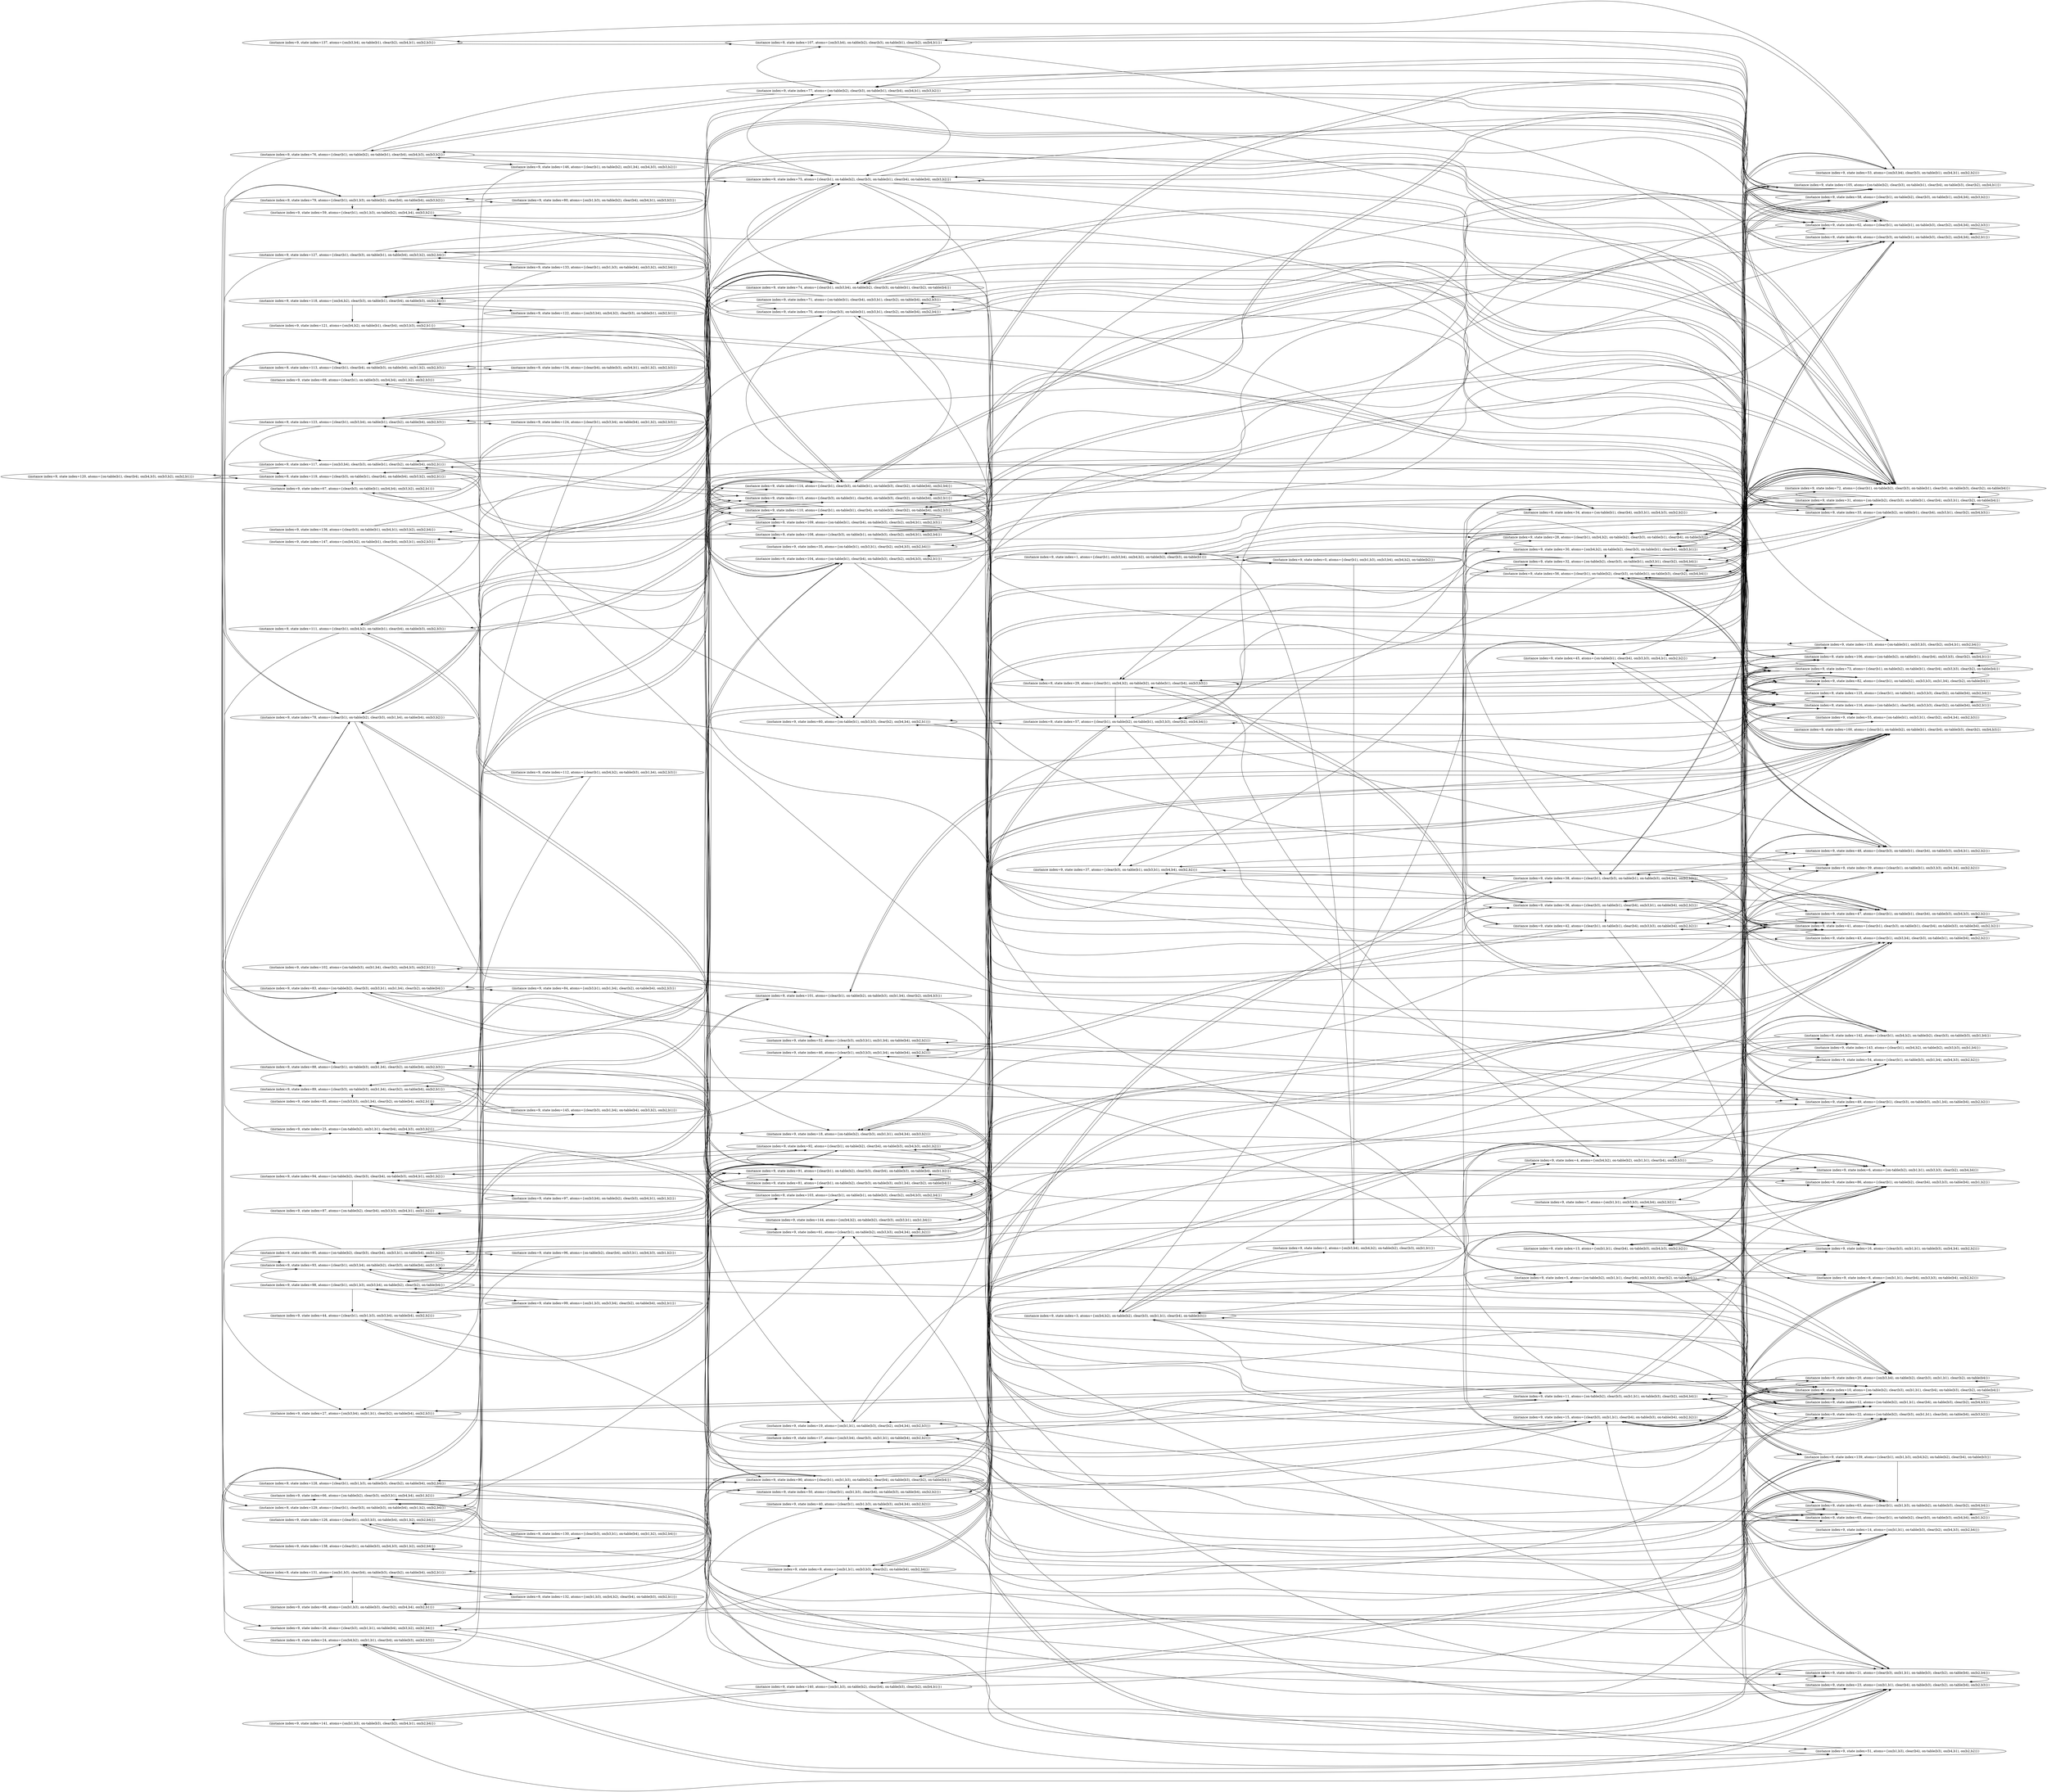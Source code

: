 digraph {
rankdir="LR"
s120[label="(instance index=9, state index=120, atoms={on-table(b1), clear(b4), on(b4,b3), on(b3,b2), on(b2,b1)})"]
s122[label="(instance index=9, state index=122, atoms={on(b3,b4), on(b4,b2), clear(b3), on-table(b1), on(b2,b1)})"]
s130[label="(instance index=9, state index=130, atoms={clear(b3), on(b3,b1), on-table(b4), on(b1,b2), on(b2,b4)})"]
s133[label="(instance index=9, state index=133, atoms={clear(b1), on(b1,b3), on-table(b4), on(b3,b2), on(b2,b4)})"]
s80[label="(instance index=9, state index=80, atoms={on(b1,b3), on-table(b2), clear(b4), on(b4,b1), on(b3,b2)})"]
s146[label="(instance index=9, state index=146, atoms={clear(b1), on-table(b2), on(b1,b4), on(b4,b3), on(b3,b2)})"]
s134[label="(instance index=9, state index=134, atoms={clear(b4), on-table(b3), on(b4,b1), on(b1,b2), on(b2,b3)})"]
s112[label="(instance index=9, state index=112, atoms={clear(b1), on(b4,b2), on-table(b3), on(b1,b4), on(b2,b3)})"]
s124[label="(instance index=9, state index=124, atoms={clear(b1), on(b3,b4), on-table(b4), on(b1,b2), on(b2,b3)})"]
s99[label="(instance index=9, state index=99, atoms={on(b1,b3), on(b3,b4), clear(b2), on-table(b4), on(b2,b1)})"]
s96[label="(instance index=9, state index=96, atoms={on-table(b2), clear(b4), on(b3,b1), on(b4,b3), on(b1,b2)})"]
s97[label="(instance index=9, state index=97, atoms={on(b3,b4), on-table(b2), clear(b3), on(b4,b1), on(b1,b2)})"]
s132[label="(instance index=9, state index=132, atoms={on(b1,b3), on(b4,b2), clear(b4), on-table(b3), on(b2,b1)})"]
s145[label="(instance index=9, state index=145, atoms={clear(b3), on(b1,b4), on-table(b4), on(b3,b2), on(b2,b1)})"]
s84[label="(instance index=9, state index=84, atoms={on(b3,b1), on(b1,b4), clear(b2), on-table(b4), on(b2,b3)})"]
s136[label="(instance index=9, state index=136, atoms={clear(b3), on-table(b1), on(b4,b1), on(b3,b2), on(b2,b4)})"]
s118[label="(instance index=9, state index=118, atoms={on(b4,b2), clear(b3), on-table(b1), clear(b4), on-table(b3), on(b2,b1)})"]
s119[label="(instance index=9, state index=119, atoms={clear(b3), on-table(b1), clear(b4), on-table(b4), on(b3,b2), on(b2,b1)})"]
s89[label="(instance index=9, state index=89, atoms={clear(b3), on-table(b3), on(b1,b4), clear(b2), on-table(b4), on(b2,b1)})"]
s131[label="(instance index=9, state index=131, atoms={on(b1,b3), clear(b4), on-table(b3), clear(b2), on-table(b4), on(b2,b1)})"]
s83[label="(instance index=9, state index=83, atoms={on-table(b2), clear(b3), on(b3,b1), on(b1,b4), clear(b2), on-table(b4)})"]
s129[label="(instance index=9, state index=129, atoms={clear(b1), clear(b3), on-table(b3), on-table(b4), on(b1,b2), on(b2,b4)})"]
s94[label="(instance index=9, state index=94, atoms={on-table(b2), clear(b3), clear(b4), on-table(b3), on(b4,b1), on(b1,b2)})"]
s88[label="(instance index=9, state index=88, atoms={clear(b1), on-table(b3), on(b1,b4), clear(b2), on-table(b4), on(b2,b3)})"]
s147[label="(instance index=9, state index=147, atoms={on(b4,b2), on-table(b1), clear(b4), on(b3,b1), on(b2,b3)})"]
s78[label="(instance index=9, state index=78, atoms={clear(b1), on-table(b2), clear(b3), on(b1,b4), on-table(b4), on(b3,b2)})"]
s137[label="(instance index=9, state index=137, atoms={on(b3,b4), on-table(b1), clear(b2), on(b4,b1), on(b2,b3)})"]
s128[label="(instance index=9, state index=128, atoms={clear(b1), on(b1,b3), on-table(b3), clear(b2), on-table(b4), on(b2,b4)})"]
s93[label="(instance index=9, state index=93, atoms={clear(b1), on(b3,b4), on-table(b2), clear(b3), on-table(b4), on(b1,b2)})"]
s95[label="(instance index=9, state index=95, atoms={on-table(b2), clear(b3), clear(b4), on(b3,b1), on-table(b4), on(b1,b2)})"]
s98[label="(instance index=9, state index=98, atoms={clear(b1), on(b1,b3), on(b3,b4), on-table(b2), clear(b2), on-table(b4)})"]
s117[label="(instance index=9, state index=117, atoms={on(b3,b4), clear(b3), on-table(b1), clear(b2), on-table(b4), on(b2,b1)})"]
s123[label="(instance index=9, state index=123, atoms={clear(b1), on(b3,b4), on-table(b1), clear(b2), on-table(b4), on(b2,b3)})"]
s111[label="(instance index=9, state index=111, atoms={clear(b1), on(b4,b2), on-table(b1), clear(b4), on-table(b3), on(b2,b3)})"]
s113[label="(instance index=9, state index=113, atoms={clear(b1), clear(b4), on-table(b3), on-table(b4), on(b1,b2), on(b2,b3)})"]
s76[label="(instance index=9, state index=76, atoms={clear(b1), on-table(b2), on-table(b1), clear(b4), on(b4,b3), on(b3,b2)})"]
s79[label="(instance index=9, state index=79, atoms={clear(b1), on(b1,b3), on-table(b2), clear(b4), on-table(b4), on(b3,b2)})"]
s138[label="(instance index=9, state index=138, atoms={clear(b1), on-table(b3), on(b4,b3), on(b1,b2), on(b2,b4)})"]
s127[label="(instance index=9, state index=127, atoms={clear(b1), clear(b3), on-table(b1), on-table(b4), on(b3,b2), on(b2,b4)})"]
s102[label="(instance index=9, state index=102, atoms={on-table(b3), on(b1,b4), clear(b2), on(b4,b3), on(b2,b1)})"]
s141[label="(instance index=9, state index=141, atoms={on(b1,b3), on-table(b3), clear(b2), on(b4,b1), on(b2,b4)})"]
s67[label="(instance index=9, state index=67, atoms={clear(b3), on-table(b1), on(b4,b4), on(b3,b2), on(b2,b1)})"]
s121[label="(instance index=9, state index=121, atoms={on(b4,b2), on-table(b1), clear(b4), on(b3,b3), on(b2,b1)})"]
s126[label="(instance index=9, state index=126, atoms={clear(b1), on(b3,b3), on-table(b4), on(b1,b2), on(b2,b4)})"]
s26[label="(instance index=9, state index=26, atoms={clear(b3), on(b1,b1), on-table(b4), on(b3,b2), on(b2,b4)})"]
s59[label="(instance index=9, state index=59, atoms={clear(b1), on(b1,b3), on-table(b2), on(b4,b4), on(b3,b2)})"]
s25[label="(instance index=9, state index=25, atoms={on-table(b2), on(b1,b1), clear(b4), on(b4,b3), on(b3,b2)})"]
s69[label="(instance index=9, state index=69, atoms={clear(b1), on-table(b3), on(b4,b4), on(b1,b2), on(b2,b3)})"]
s24[label="(instance index=9, state index=24, atoms={on(b4,b2), on(b1,b1), clear(b4), on-table(b3), on(b2,b3)})"]
s27[label="(instance index=9, state index=27, atoms={on(b3,b4), on(b1,b1), clear(b2), on-table(b4), on(b2,b3)})"]
s44[label="(instance index=9, state index=44, atoms={clear(b1), on(b1,b3), on(b3,b4), on-table(b4), on(b2,b2)})"]
s66[label="(instance index=9, state index=66, atoms={on-table(b2), clear(b3), on(b3,b1), on(b4,b4), on(b1,b2)})"]
s87[label="(instance index=9, state index=87, atoms={on-table(b2), clear(b4), on(b3,b3), on(b4,b1), on(b1,b2)})"]
s68[label="(instance index=9, state index=68, atoms={on(b1,b3), on-table(b3), clear(b2), on(b4,b4), on(b2,b1)})"]
s85[label="(instance index=9, state index=85, atoms={on(b3,b3), on(b1,b4), clear(b2), on-table(b4), on(b2,b1)})"]
s140[label="(instance index=9, state index=140, atoms={on(b1,b3), on-table(b2), clear(b4), on-table(b3), clear(b2), on(b4,b1)})"]
s81[label="(instance index=9, state index=81, atoms={clear(b1), on-table(b2), clear(b3), on-table(b3), on(b1,b4), clear(b2), on-table(b4)})"]
s92[label="(instance index=9, state index=92, atoms={clear(b1), on-table(b2), clear(b4), on-table(b3), on(b4,b3), on(b1,b2)})"]
s109[label="(instance index=9, state index=109, atoms={on-table(b1), clear(b4), on-table(b3), clear(b2), on(b4,b1), on(b2,b3)})"]
s108[label="(instance index=9, state index=108, atoms={clear(b3), on-table(b1), on-table(b3), clear(b2), on(b4,b1), on(b2,b4)})"]
s107[label="(instance index=9, state index=107, atoms={on(b3,b4), on-table(b2), clear(b3), on-table(b1), clear(b2), on(b4,b1)})"]
s77[label="(instance index=9, state index=77, atoms={on-table(b2), clear(b3), on-table(b1), clear(b4), on(b4,b1), on(b3,b2)})"]
s114[label="(instance index=9, state index=114, atoms={clear(b1), clear(b3), on-table(b1), on-table(b3), clear(b2), on-table(b4), on(b2,b4)})"]
s104[label="(instance index=9, state index=104, atoms={on-table(b1), clear(b4), on-table(b3), clear(b2), on(b4,b3), on(b2,b1)})"]
s75[label="(instance index=9, state index=75, atoms={clear(b1), on-table(b2), clear(b3), on-table(b1), clear(b4), on-table(b4), on(b3,b2)})"]
s103[label="(instance index=9, state index=103, atoms={clear(b1), on-table(b1), on-table(b3), clear(b2), on(b4,b3), on(b2,b4)})"]
s74[label="(instance index=9, state index=74, atoms={clear(b1), on(b3,b4), on-table(b2), clear(b3), on-table(b1), clear(b2), on-table(b4)})"]
s144[label="(instance index=9, state index=144, atoms={on(b4,b2), on-table(b2), clear(b3), on(b3,b1), on(b1,b4)})"]
s115[label="(instance index=9, state index=115, atoms={clear(b3), on-table(b1), clear(b4), on-table(b3), clear(b2), on-table(b4), on(b2,b1)})"]
s101[label="(instance index=9, state index=101, atoms={clear(b1), on-table(b2), on-table(b3), on(b1,b4), clear(b2), on(b4,b3)})"]
s91[label="(instance index=9, state index=91, atoms={clear(b1), on-table(b2), clear(b3), clear(b4), on-table(b3), on-table(b4), on(b1,b2)})"]
s90[label="(instance index=9, state index=90, atoms={clear(b1), on(b1,b3), on-table(b2), clear(b4), on-table(b3), clear(b2), on-table(b4)})"]
s110[label="(instance index=9, state index=110, atoms={clear(b1), on-table(b1), clear(b4), on-table(b3), clear(b2), on-table(b4), on(b2,b3)})"]
s70[label="(instance index=9, state index=70, atoms={clear(b3), on-table(b1), on(b3,b1), clear(b2), on-table(b4), on(b2,b4)})"]
s71[label="(instance index=9, state index=71, atoms={on-table(b1), clear(b4), on(b3,b1), clear(b2), on-table(b4), on(b2,b3)})"]
s35[label="(instance index=9, state index=35, atoms={on-table(b1), on(b3,b1), clear(b2), on(b4,b3), on(b2,b4)})"]
s50[label="(instance index=9, state index=50, atoms={clear(b1), on(b1,b3), clear(b4), on-table(b3), on-table(b4), on(b2,b2)})"]
s52[label="(instance index=9, state index=52, atoms={clear(b3), on(b3,b1), on(b1,b4), on-table(b4), on(b2,b2)})"]
s60[label="(instance index=9, state index=60, atoms={on-table(b1), on(b3,b3), clear(b2), on(b4,b4), on(b2,b1)})"]
s9[label="(instance index=9, state index=9, atoms={on(b1,b1), on(b3,b3), clear(b2), on-table(b4), on(b2,b4)})"]
s18[label="(instance index=9, state index=18, atoms={on-table(b2), clear(b3), on(b1,b1), on(b4,b4), on(b3,b2)})"]
s19[label="(instance index=9, state index=19, atoms={on(b1,b1), on-table(b3), clear(b2), on(b4,b4), on(b2,b3)})"]
s17[label="(instance index=9, state index=17, atoms={on(b3,b4), clear(b3), on(b1,b1), on-table(b4), on(b2,b2)})"]
s61[label="(instance index=9, state index=61, atoms={clear(b1), on-table(b2), on(b3,b3), on(b4,b4), on(b1,b2)})"]
s40[label="(instance index=9, state index=40, atoms={clear(b1), on(b1,b3), on-table(b3), on(b4,b4), on(b2,b2)})"]
s46[label="(instance index=9, state index=46, atoms={clear(b1), on(b3,b3), on(b1,b4), on-table(b4), on(b2,b2)})"]
s33[label="(instance index=9, state index=33, atoms={on-table(b2), on-table(b1), clear(b4), on(b3,b1), clear(b2), on(b4,b3)})"]
s105[label="(instance index=9, state index=105, atoms={on-table(b2), clear(b3), on-table(b1), clear(b4), on-table(b3), clear(b2), on(b4,b1)})"]
s72[label="(instance index=9, state index=72, atoms={clear(b1), on-table(b2), clear(b3), on-table(b1), clear(b4), on-table(b3), clear(b2), on-table(b4)})"]
s100[label="(instance index=9, state index=100, atoms={clear(b1), on-table(b2), on-table(b1), clear(b4), on-table(b3), clear(b2), on(b4,b3)})"]
s142[label="(instance index=9, state index=142, atoms={clear(b1), on(b4,b2), on-table(b2), clear(b3), on-table(b3), on(b1,b4)})"]
s31[label="(instance index=9, state index=31, atoms={on-table(b2), clear(b3), on-table(b1), clear(b4), on(b3,b1), clear(b2), on-table(b4)})"]
s139[label="(instance index=9, state index=139, atoms={clear(b1), on(b1,b3), on(b4,b2), on-table(b2), clear(b4), on-table(b3)})"]
s63[label="(instance index=9, state index=63, atoms={clear(b1), on(b1,b3), on-table(b2), on-table(b3), clear(b2), on(b4,b4)})"]
s51[label="(instance index=9, state index=51, atoms={on(b1,b3), clear(b4), on-table(b3), on(b4,b1), on(b2,b2)})"]
s82[label="(instance index=9, state index=82, atoms={clear(b1), on-table(b2), on(b3,b3), on(b1,b4), clear(b2), on-table(b4)})"]
s49[label="(instance index=9, state index=49, atoms={clear(b1), clear(b3), on-table(b3), on(b1,b4), on-table(b4), on(b2,b2)})"]
s10[label="(instance index=9, state index=10, atoms={on-table(b2), clear(b3), on(b1,b1), clear(b4), on-table(b3), clear(b2), on-table(b4)})"]
s12[label="(instance index=9, state index=12, atoms={on-table(b2), on(b1,b1), clear(b4), on-table(b3), clear(b2), on(b4,b3)})"]
s65[label="(instance index=9, state index=65, atoms={clear(b1), on-table(b2), clear(b3), on-table(b3), on(b4,b4), on(b1,b2)})"]
s62[label="(instance index=9, state index=62, atoms={clear(b1), on-table(b1), on-table(b3), clear(b2), on(b4,b4), on(b2,b3)})"]
s48[label="(instance index=9, state index=48, atoms={clear(b3), on-table(b1), clear(b4), on-table(b3), on(b4,b1), on(b2,b2)})"]
s135[label="(instance index=9, state index=135, atoms={on-table(b1), on(b3,b3), clear(b2), on(b4,b1), on(b2,b4)})"]
s53[label="(instance index=9, state index=53, atoms={on(b3,b4), clear(b3), on-table(b1), on(b4,b1), on(b2,b2)})"]
s106[label="(instance index=9, state index=106, atoms={on-table(b2), on-table(b1), clear(b4), on(b3,b3), clear(b2), on(b4,b1)})"]
s58[label="(instance index=9, state index=58, atoms={clear(b1), on-table(b2), clear(b3), on-table(b1), on(b4,b4), on(b3,b2)})"]
s21[label="(instance index=9, state index=21, atoms={clear(b3), on(b1,b1), on-table(b3), clear(b2), on-table(b4), on(b2,b4)})"]
s125[label="(instance index=9, state index=125, atoms={clear(b1), on-table(b1), on(b3,b3), clear(b2), on-table(b4), on(b2,b4)})"]
s41[label="(instance index=9, state index=41, atoms={clear(b1), clear(b3), on-table(b1), clear(b4), on-table(b3), on-table(b4), on(b2,b2)})"]
s47[label="(instance index=9, state index=47, atoms={clear(b1), on-table(b1), clear(b4), on-table(b3), on(b4,b3), on(b2,b2)})"]
s64[label="(instance index=9, state index=64, atoms={clear(b3), on-table(b1), on-table(b3), clear(b2), on(b4,b4), on(b2,b1)})"]
s22[label="(instance index=9, state index=22, atoms={on-table(b2), clear(b3), on(b1,b1), clear(b4), on-table(b4), on(b3,b2)})"]
s73[label="(instance index=9, state index=73, atoms={clear(b1), on-table(b2), on-table(b1), clear(b4), on(b3,b3), clear(b2), on-table(b4)})"]
s14[label="(instance index=9, state index=14, atoms={on(b1,b1), on-table(b3), clear(b2), on(b4,b3), on(b2,b4)})"]
s20[label="(instance index=9, state index=20, atoms={on(b3,b4), on-table(b2), clear(b3), on(b1,b1), clear(b2), on-table(b4)})"]
s43[label="(instance index=9, state index=43, atoms={clear(b1), on(b3,b4), clear(b3), on-table(b1), on-table(b4), on(b2,b2)})"]
s143[label="(instance index=9, state index=143, atoms={clear(b1), on(b4,b2), on-table(b2), on(b3,b3), on(b1,b4)})"]
s116[label="(instance index=9, state index=116, atoms={on-table(b1), clear(b4), on(b3,b3), clear(b2), on-table(b4), on(b2,b1)})"]
s54[label="(instance index=9, state index=54, atoms={clear(b1), on-table(b3), on(b1,b4), on(b4,b3), on(b2,b2)})"]
s86[label="(instance index=9, state index=86, atoms={clear(b1), on-table(b2), clear(b4), on(b3,b3), on-table(b4), on(b1,b2)})"]
s23[label="(instance index=9, state index=23, atoms={on(b1,b1), clear(b4), on-table(b3), clear(b2), on-table(b4), on(b2,b3)})"]
s55[label="(instance index=9, state index=55, atoms={on-table(b1), on(b3,b1), clear(b2), on(b4,b4), on(b2,b3)})"]
s39[label="(instance index=9, state index=39, atoms={clear(b1), on-table(b1), on(b3,b3), on(b4,b4), on(b2,b2)})"]
s8[label="(instance index=9, state index=8, atoms={on(b1,b1), clear(b4), on(b3,b3), on-table(b4), on(b2,b2)})"]
s6[label="(instance index=9, state index=6, atoms={on-table(b2), on(b1,b1), on(b3,b3), clear(b2), on(b4,b4)})"]
s16[label="(instance index=9, state index=16, atoms={clear(b3), on(b1,b1), on-table(b3), on(b4,b4), on(b2,b2)})"]
s28[label="(instance index=9, state index=28, atoms={clear(b1), on(b4,b2), on-table(b2), clear(b3), on-table(b1), clear(b4), on-table(b3)})"]
s30[label="(instance index=9, state index=30, atoms={on(b4,b2), on-table(b2), clear(b3), on-table(b1), clear(b4), on(b3,b1)})"]
s34[label="(instance index=9, state index=34, atoms={on-table(b1), clear(b4), on(b3,b1), on(b4,b3), on(b2,b2)})"]
s32[label="(instance index=9, state index=32, atoms={on-table(b2), clear(b3), on-table(b1), on(b3,b1), clear(b2), on(b4,b4)})"]
s56[label="(instance index=9, state index=56, atoms={clear(b1), on-table(b2), clear(b3), on-table(b1), on-table(b3), clear(b2), on(b4,b4)})"]
s36[label="(instance index=9, state index=36, atoms={clear(b3), on-table(b1), clear(b4), on(b3,b1), on-table(b4), on(b2,b2)})"]
s11[label="(instance index=9, state index=11, atoms={on-table(b2), clear(b3), on(b1,b1), on-table(b3), clear(b2), on(b4,b4)})"]
s5[label="(instance index=9, state index=5, atoms={on-table(b2), on(b1,b1), clear(b4), on(b3,b3), clear(b2), on-table(b4)})"]
s15[label="(instance index=9, state index=15, atoms={clear(b3), on(b1,b1), clear(b4), on-table(b3), on-table(b4), on(b2,b2)})"]
s13[label="(instance index=9, state index=13, atoms={on(b1,b1), clear(b4), on-table(b3), on(b4,b3), on(b2,b2)})"]
s38[label="(instance index=9, state index=38, atoms={clear(b1), clear(b3), on-table(b1), on-table(b3), on(b4,b4), on(b2,b2)})"]
s45[label="(instance index=9, state index=45, atoms={on-table(b1), clear(b4), on(b3,b3), on(b4,b1), on(b2,b2)})"]
s42[label="(instance index=9, state index=42, atoms={clear(b1), on-table(b1), clear(b4), on(b3,b3), on-table(b4), on(b2,b2)})"]
s4[label="(instance index=9, state index=4, atoms={on(b4,b2), on-table(b2), on(b1,b1), clear(b4), on(b3,b3)})"]
s7[label="(instance index=9, state index=7, atoms={on(b1,b1), on(b3,b3), on(b4,b4), on(b2,b2)})"]
s1[label="(instance index=9, state index=1, atoms={clear(b1), on(b3,b4), on(b4,b2), on-table(b2), clear(b3), on-table(b1)})"]
s29[label="(instance index=9, state index=29, atoms={clear(b1), on(b4,b2), on-table(b2), on-table(b1), clear(b4), on(b3,b3)})"]
s3[label="(instance index=9, state index=3, atoms={on(b4,b2), on-table(b2), clear(b3), on(b1,b1), clear(b4), on-table(b3)})"]
s37[label="(instance index=9, state index=37, atoms={clear(b3), on-table(b1), on(b3,b1), on(b4,b4), on(b2,b2)})"]
s57[label="(instance index=9, state index=57, atoms={clear(b1), on-table(b2), on-table(b1), on(b3,b3), clear(b2), on(b4,b4)})"]
s0[peripheries=2,label="(instance index=9, state index=0, atoms={clear(b1), on(b1,b3), on(b3,b4), on(b4,b2), on-table(b2)})"]
s2[label="(instance index=9, state index=2, atoms={on(b3,b4), on(b4,b2), on-table(b2), clear(b3), on(b1,b1)})"]
Dangling [ label = "", style = invis ]
{ rank = same; Dangling }
Dangling -> s0
{ rank = same; s0}
{ rank = same; s136,s118,s119,s89,s131,s83,s129,s94,s88,s147,s78,s137,s128,s93,s95,s98,s117,s123,s111,s113,s76,s79,s138,s127,s102,s141,s67,s121,s126,s26,s59,s25,s69,s24,s27,s44,s66,s87,s68,s85}
{ rank = same; s140,s81,s92,s109,s108,s107,s77,s114,s104,s75,s103,s74,s144,s115,s101,s91,s90,s110,s70,s71,s35,s50,s52,s60,s9,s18,s19,s17,s61,s40,s46}
{ rank = same; s33,s105,s72,s100,s142,s31,s139,s63,s51,s82,s49,s10,s12,s65,s62,s48,s135,s53,s106,s58,s21,s125,s41,s47,s64,s22,s73,s14,s20,s43,s143,s116,s54,s86,s23,s55,s39,s8,s6,s16}
{ rank = same; s28,s30,s34,s32,s56,s36,s11,s5,s15,s13,s38,s45,s42,s4,s7}
{ rank = same; s1,s29,s3,s37,s57}
{ rank = same; s0,s2}
{
s120->s119
s120->s67
s122->s118
s122->s121
s130->s126
s130->s129
s133->s127
s133->s26
s80->s79
s80->s59
s146->s76
s146->s25
s134->s69
s134->s113
s112->s111
s112->s24
s124->s27
s124->s123
s99->s44
s99->s98
s96->s95
s96->s66
s97->s87
s97->s94
s132->s68
s132->s131
s145->s85
s145->s89
s84->s52
s84->s83
}
{
s136->s135
s136->s108
s118->s122
s118->s121
s118->s115
s118->s104
s118->s64
s119->s116
s119->s120
s119->s115
s119->s117
s119->s67
s89->s88
s89->s49
s89->s85
s89->s145
s89->s81
s131->s90
s131->s50
s131->s132
s131->s68
s131->s128
s83->s84
s83->s52
s83->s82
s83->s81
s83->s78
s129->s126
s129->s21
s129->s114
s129->s130
s129->s128
s94->s91
s94->s92
s94->s87
s94->s97
s94->s65
s88->s23
s88->s81
s88->s49
s88->s113
s88->s89
s88->s110
s147->s71
s147->s55
s78->s22
s78->s83
s78->s81
s78->s79
s78->s82
s78->s75
s137->s53
s137->s107
s128->s90
s128->s21
s128->s114
s128->s50
s128->s131
s128->s129
s93->s86
s93->s20
s93->s95
s93->s74
s93->s91
s93->s98
s95->s93
s95->s91
s95->s86
s95->s66
s95->s96
s98->s93
s98->s20
s98->s44
s98->s74
s98->s99
s117->s119
s117->s115
s117->s43
s117->s123
s117->s116
s117->s74
s123->s27
s123->s117
s123->s43
s123->s124
s123->s74
s111->s62
s111->s112
s111->s110
s111->s24
s111->s109
s113->s88
s113->s23
s113->s110
s113->s134
s113->s69
s76->s58
s76->s146
s76->s77
s76->s25
s76->s75
s79->s59
s79->s22
s79->s78
s79->s80
s79->s75
s138->s103
s138->s14
s127->s26
s127->s114
s127->s125
s127->s70
s127->s133
s102->s54
s102->s101
s141->s140
s141->s51
s67->s60
s67->s64
s121->s60
s121->s116
s126->s125
s126->s9
s26->s21
s26->s9
s59->s18
s59->s58
s25->s22
s25->s18
s69->s62
s69->s19
s24->s23
s24->s19
s27->s20
s27->s17
s44->s43
s44->s17
s66->s61
s66->s65
s87->s86
s87->s61
s68->s63
s68->s40
s85->s46
s85->s82
}
{
s140->s63
s140->s90
s140->s51
s140->s141
s140->s139
s81->s91
s81->s90
s81->s88
s81->s82
s81->s49
s81->s89
s81->s78
s81->s10
s81->s83
s81->s72
s92->s91
s92->s12
s92->s94
s92->s101
s92->s100
s92->s65
s109->s62
s109->s48
s109->s111
s109->s110
s109->s108
s109->s105
s108->s48
s108->s109
s108->s136
s108->s105
s108->s135
s107->s53
s107->s105
s107->s106
s107->s77
s107->s137
s77->s75
s77->s76
s77->s58
s77->s107
s77->s106
s77->s105
s114->s21
s114->s115
s114->s110
s114->s127
s114->s72
s114->s125
s114->s70
s114->s41
s114->s129
s114->s128
s104->s118
s104->s115
s104->s47
s104->s103
s104->s100
s104->s64
s75->s31
s75->s58
s75->s79
s75->s78
s75->s22
s75->s77
s75->s76
s75->s74
s75->s73
s75->s72
s103->s47
s103->s138
s103->s14
s103->s104
s103->s100
s74->s93
s74->s123
s74->s31
s74->s20
s74->s75
s74->s117
s74->s73
s74->s72
s74->s43
s74->s98
s144->s143
s144->s142
s115->s117
s115->s114
s115->s110
s115->s118
s115->s41
s115->s116
s115->s72
s115->s104
s115->s119
s115->s64
s101->s54
s101->s92
s101->s12
s101->s102
s101->s100
s91->s95
s91->s93
s91->s90
s91->s86
s91->s92
s91->s81
s91->s94
s91->s72
s91->s10
s91->s65
s90->s91
s90->s81
s90->s63
s90->s140
s90->s50
s90->s72
s90->s10
s90->s131
s90->s139
s90->s128
s110->s62
s110->s88
s110->s115
s110->s114
s110->s113
s110->s23
s110->s111
s110->s109
s110->s41
s110->s72
s70->s31
s70->s125
s70->s114
s70->s127
s70->s71
s70->s36
s71->s147
s71->s55
s71->s70
s71->s31
s71->s36
s35->s34
s35->s33
s50->s49
s50->s51
s50->s41
s50->s15
s50->s40
s52->s46
s52->s49
s60->s39
s60->s57
s9->s5
s9->s8
s18->s6
s18->s11
s19->s11
s19->s16
s17->s15
s17->s8
s61->s6
s61->s57
s40->s38
s40->s16
s46->s42
s46->s8
}
{
s33->s31
s33->s30
s33->s35
s33->s34
s33->s32
s105->s48
s105->s77
s105->s109
s105->s108
s105->s107
s105->s106
s105->s28
s105->s72
s105->s56
s105->s100
s72->s31
s72->s28
s72->s114
s72->s115
s72->s81
s72->s10
s72->s110
s72->s90
s72->s56
s72->s73
s72->s91
s72->s74
s72->s75
s72->s41
s72->s105
s72->s100
s100->s47
s100->s56
s100->s12
s100->s28
s100->s105
s100->s72
s100->s104
s100->s92
s100->s103
s100->s101
s142->s144
s142->s139
s142->s28
s142->s143
s142->s3
s31->s75
s31->s30
s31->s74
s31->s73
s31->s72
s31->s71
s31->s70
s31->s36
s31->s33
s31->s32
s139->s90
s139->s142
s139->s63
s139->s28
s139->s140
s139->s3
s63->s56
s63->s11
s63->s68
s63->s40
s63->s65
s51->s50
s51->s40
s82->s86
s82->s46
s82->s73
s82->s85
s82->s5
s49->s52
s49->s50
s49->s15
s49->s46
s49->s41
s10->s21
s10->s20
s10->s15
s10->s23
s10->s12
s10->s22
s10->s11
s10->s5
s10->s3
s12->s14
s12->s11
s12->s10
s12->s13
s12->s3
s65->s63
s65->s61
s65->s56
s65->s11
s65->s66
s62->s56
s62->s38
s62->s19
s62->s69
s62->s64
s48->s47
s48->s45
s48->s41
s48->s53
s48->s38
s135->s45
s135->s106
s53->s45
s53->s48
s106->s29
s106->s57
s106->s73
s106->s45
s106->s135
s58->s59
s58->s56
s58->s18
s58->s57
s58->s32
s21->s26
s21->s23
s21->s15
s21->s10
s21->s9
s125->s126
s125->s116
s125->s42
s125->s9
s125->s73
s41->s50
s41->s48
s41->s15
s41->s43
s41->s42
s41->s49
s41->s38
s41->s47
s41->s36
s47->s54
s47->s41
s47->s48
s47->s13
s47->s38
s64->s60
s64->s56
s64->s38
s64->s62
s64->s67
s22->s18
s22->s25
s22->s20
s22->s10
s22->s5
s73->s125
s73->s57
s73->s116
s73->s86
s73->s42
s73->s29
s73->s106
s73->s82
s73->s5
s14->s13
s14->s12
s20->s27
s20->s22
s20->s17
s20->s10
s20->s5
s43->s44
s43->s17
s43->s42
s43->s41
s43->s36
s143->s29
s143->s4
s116->s125
s116->s60
s116->s121
s116->s42
s116->s73
s54->s47
s54->s13
s86->s61
s86->s87
s86->s82
s86->s73
s86->s5
s23->s21
s23->s24
s23->s19
s23->s15
s23->s10
s55->s37
s55->s32
s39->s7
s8->s7
s6->s7
s16->s7
}
{
s28->s30
s28->s142
s28->s29
s28->s139
s28->s105
s28->s72
s28->s3
s28->s56
s28->s100
s28->s1
s30->s31
s30->s28
s30->s33
s30->s29
s30->s1
s30->s32
s34->s37
s34->s36
s32->s58
s32->s56
s32->s55
s32->s57
s32->s37
s56->s63
s56->s62
s56->s58
s56->s57
s56->s11
s56->s38
s56->s32
s56->s65
s56->s64
s36->s43
s36->s41
s36->s42
s36->s37
s36->s34
s11->s19
s11->s18
s11->s6
s11->s16
s5->s6
s5->s4
s5->s9
s5->s8
s15->s8
s15->s13
s15->s17
s15->s16
s13->s15
s13->s16
s38->s39
s38->s37
s38->s40
s38->s16
s45->s39
s45->s42
s42->s39
s42->s46
s42->s45
s42->s8
s4->s6
s4->s5
}
{
s1->s29
s1->s28
s1->s2
s1->s30
s1->s0
s29->s57
s29->s106
s29->s143
s29->s73
s29->s4
s3->s11
s3->s10
s3->s4
s3->s12
s3->s2
s37->s39
s37->s38
s57->s39
s57->s6
s57->s61
s57->s60
}
{
s0->s2
s0->s1
s2->s4
s2->s3
}
}
